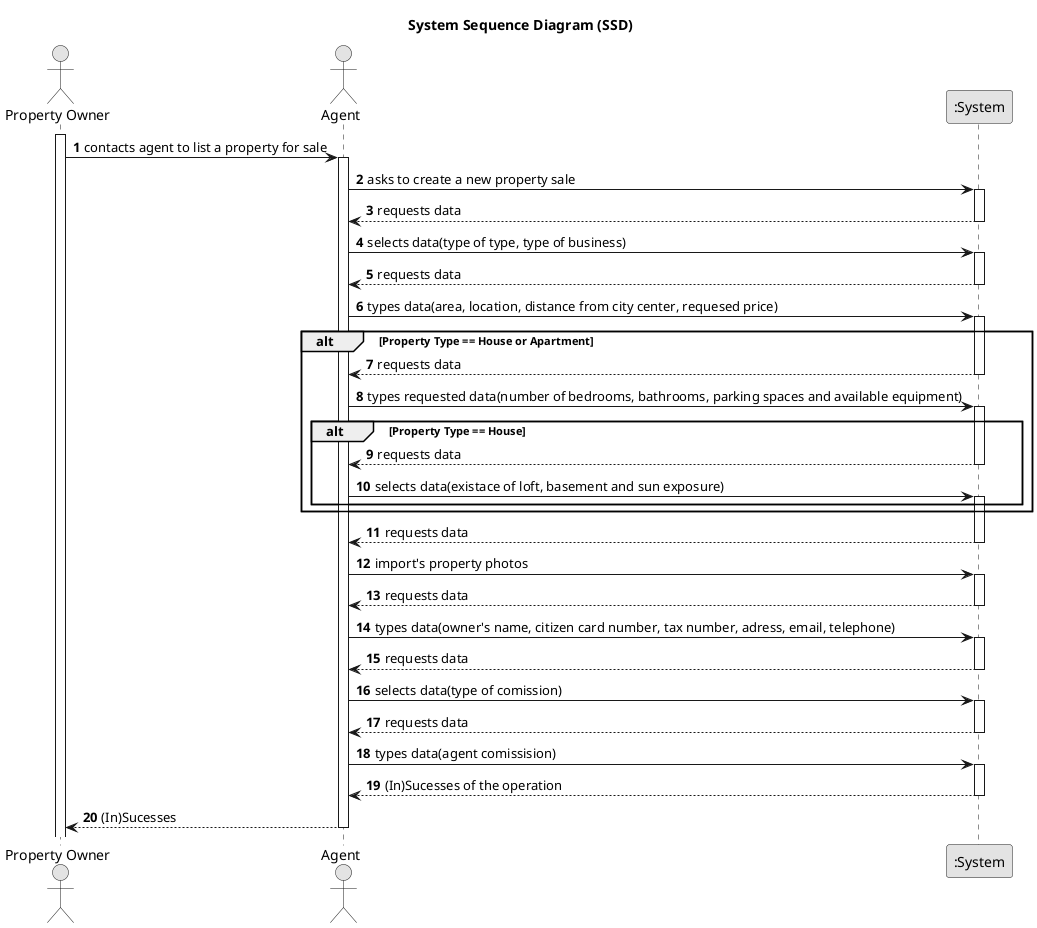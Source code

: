 @startuml
'https://plantuml.com/sequence-diagram
skinparam monochrome true
skinparam packageStyle rectangle
skinparam shadowing false

title System Sequence Diagram (SSD)

autonumber

actor "Property Owner" as Owner
actor "Agent" as Agent
participant ":System" as System

activate Owner

    Owner -> Agent : contacts agent to list a property for sale
    activate Agent

        Agent -> System : asks to create a new property sale
        activate System

            System --> Agent : requests data
        deactivate System

        Agent -> System : selects data(type of type, type of business)
        activate System

            System --> Agent : requests data
        deactivate System

        Agent -> System : types data(area, location, distance from city center, requesed price)
        activate System


        alt Property Type == House or Apartment

                System --> Agent : requests data
            deactivate System

            Agent -> System : types requested data(number of bedrooms, bathrooms, parking spaces and available equipment)
            activate System

                alt Property Type == House

                        System --> Agent : requests data
                    deactivate System

                    Agent -> System : selects data(existace of loft, basement and sun exposure)
                    activate System

                end

        end

            System --> Agent :requests data
        deactivate System

        Agent -> System : import's property photos
        activate System

            System --> Agent : requests data
        deactivate System

        Agent -> System : types data(owner's name, citizen card number, tax number, adress, email, telephone)
        activate System

            System --> Agent : requests data
        deactivate System

        Agent -> System : selects data(type of comission)
        activate System

            System --> Agent : requests data
        deactivate System

        Agent -> System : types data(agent comissision)
        activate System

            System --> Agent : (In)Sucesses of the operation
        deactivate System

        Agent --> Owner : (In)Sucesses
    deactivate Agent
@enduml
